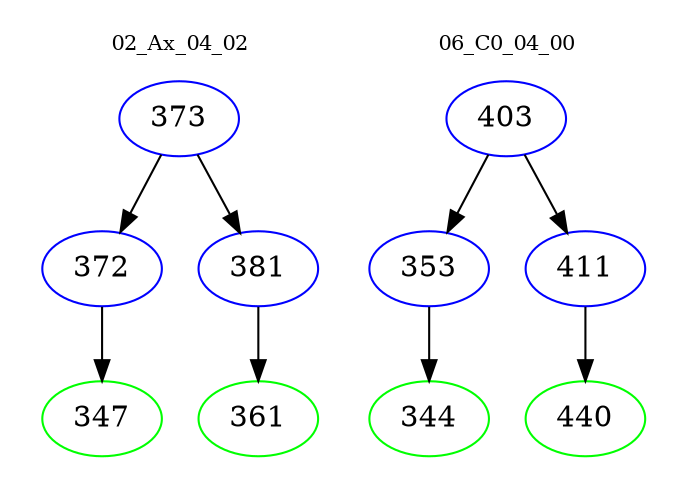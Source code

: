 digraph{
subgraph cluster_0 {
color = white
label = "02_Ax_04_02";
fontsize=10;
T0_373 [label="373", color="blue"]
T0_373 -> T0_372 [color="black"]
T0_372 [label="372", color="blue"]
T0_372 -> T0_347 [color="black"]
T0_347 [label="347", color="green"]
T0_373 -> T0_381 [color="black"]
T0_381 [label="381", color="blue"]
T0_381 -> T0_361 [color="black"]
T0_361 [label="361", color="green"]
}
subgraph cluster_1 {
color = white
label = "06_C0_04_00";
fontsize=10;
T1_403 [label="403", color="blue"]
T1_403 -> T1_353 [color="black"]
T1_353 [label="353", color="blue"]
T1_353 -> T1_344 [color="black"]
T1_344 [label="344", color="green"]
T1_403 -> T1_411 [color="black"]
T1_411 [label="411", color="blue"]
T1_411 -> T1_440 [color="black"]
T1_440 [label="440", color="green"]
}
}
